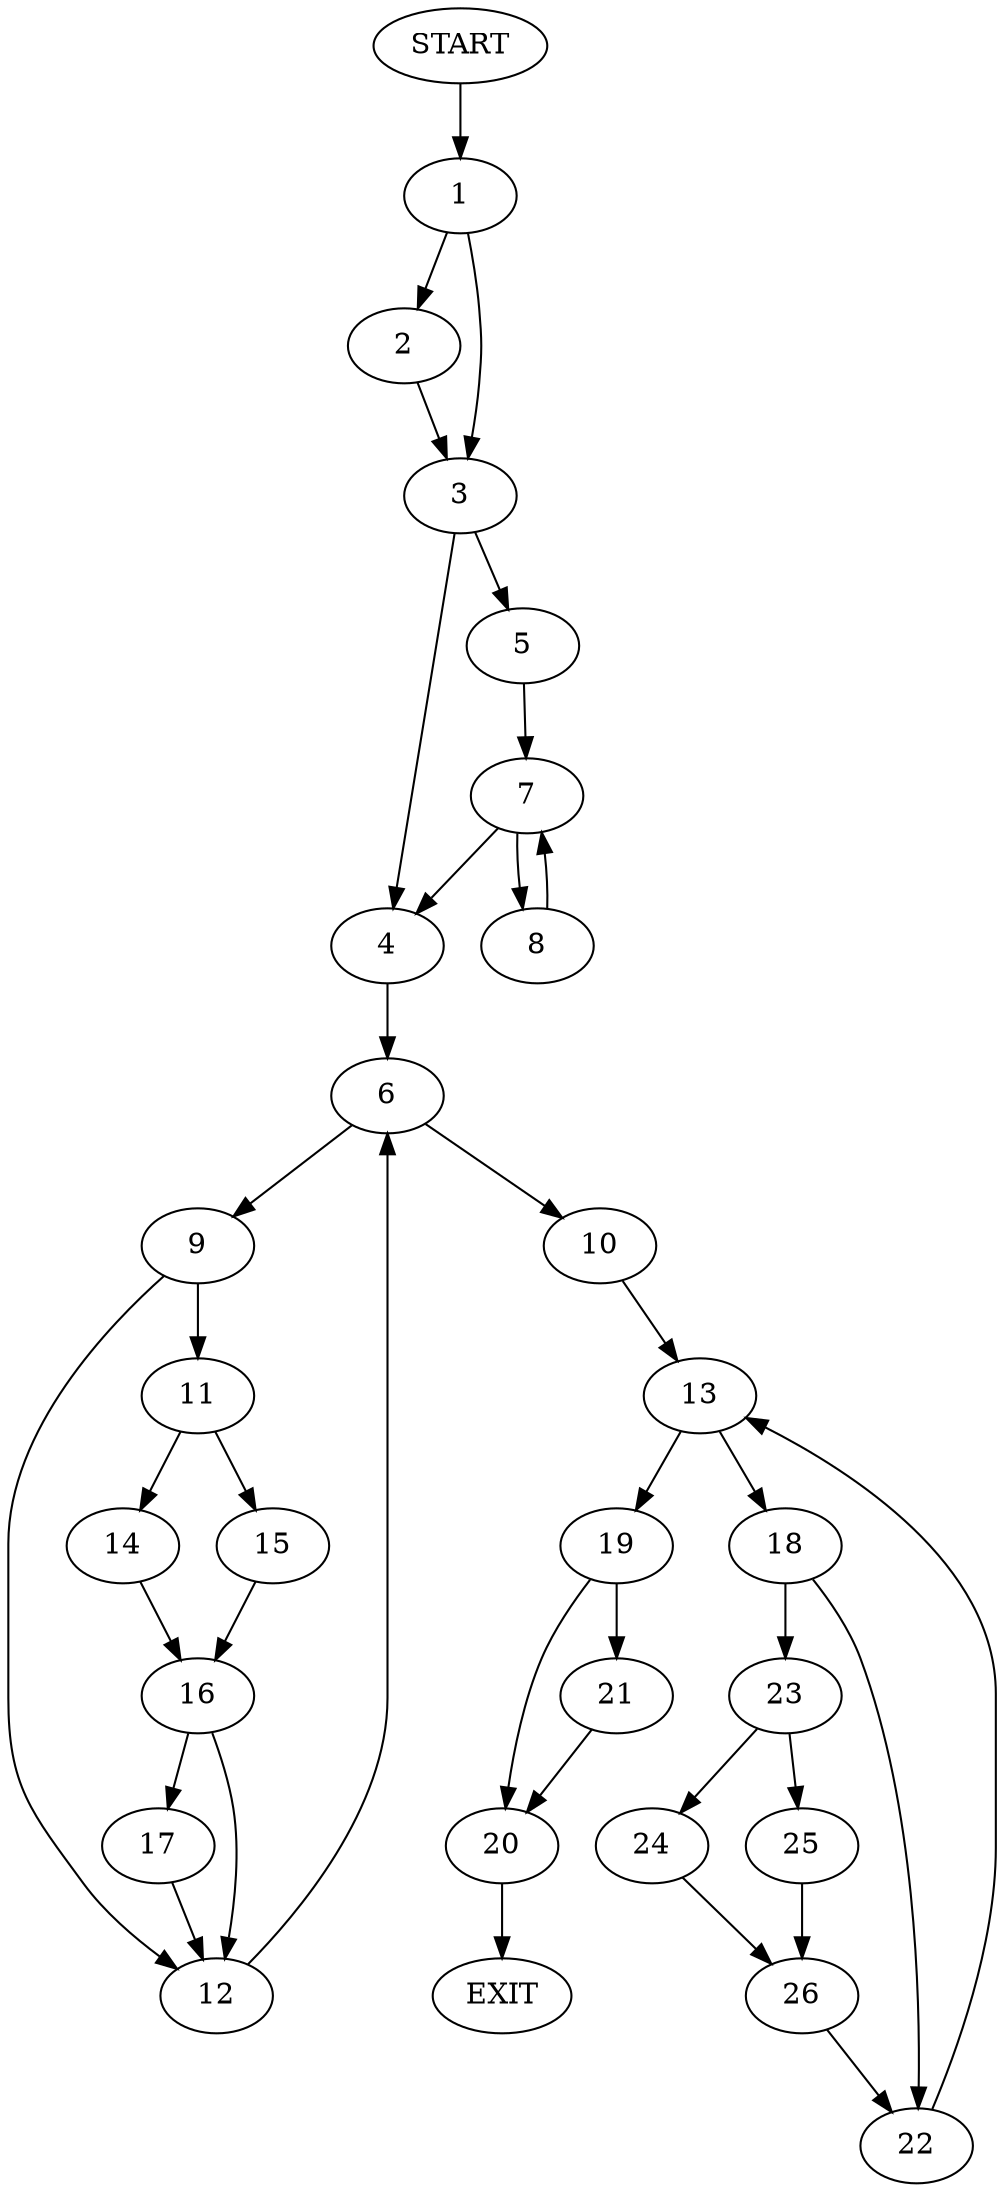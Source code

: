 digraph {
0 [label="START"]
27 [label="EXIT"]
0 -> 1
1 -> 2
1 -> 3
2 -> 3
3 -> 4
3 -> 5
4 -> 6
5 -> 7
7 -> 8
7 -> 4
8 -> 7
6 -> 9
6 -> 10
9 -> 11
9 -> 12
10 -> 13
12 -> 6
11 -> 14
11 -> 15
15 -> 16
14 -> 16
16 -> 17
16 -> 12
17 -> 12
13 -> 18
13 -> 19
19 -> 20
19 -> 21
18 -> 22
18 -> 23
22 -> 13
23 -> 24
23 -> 25
24 -> 26
25 -> 26
26 -> 22
21 -> 20
20 -> 27
}

